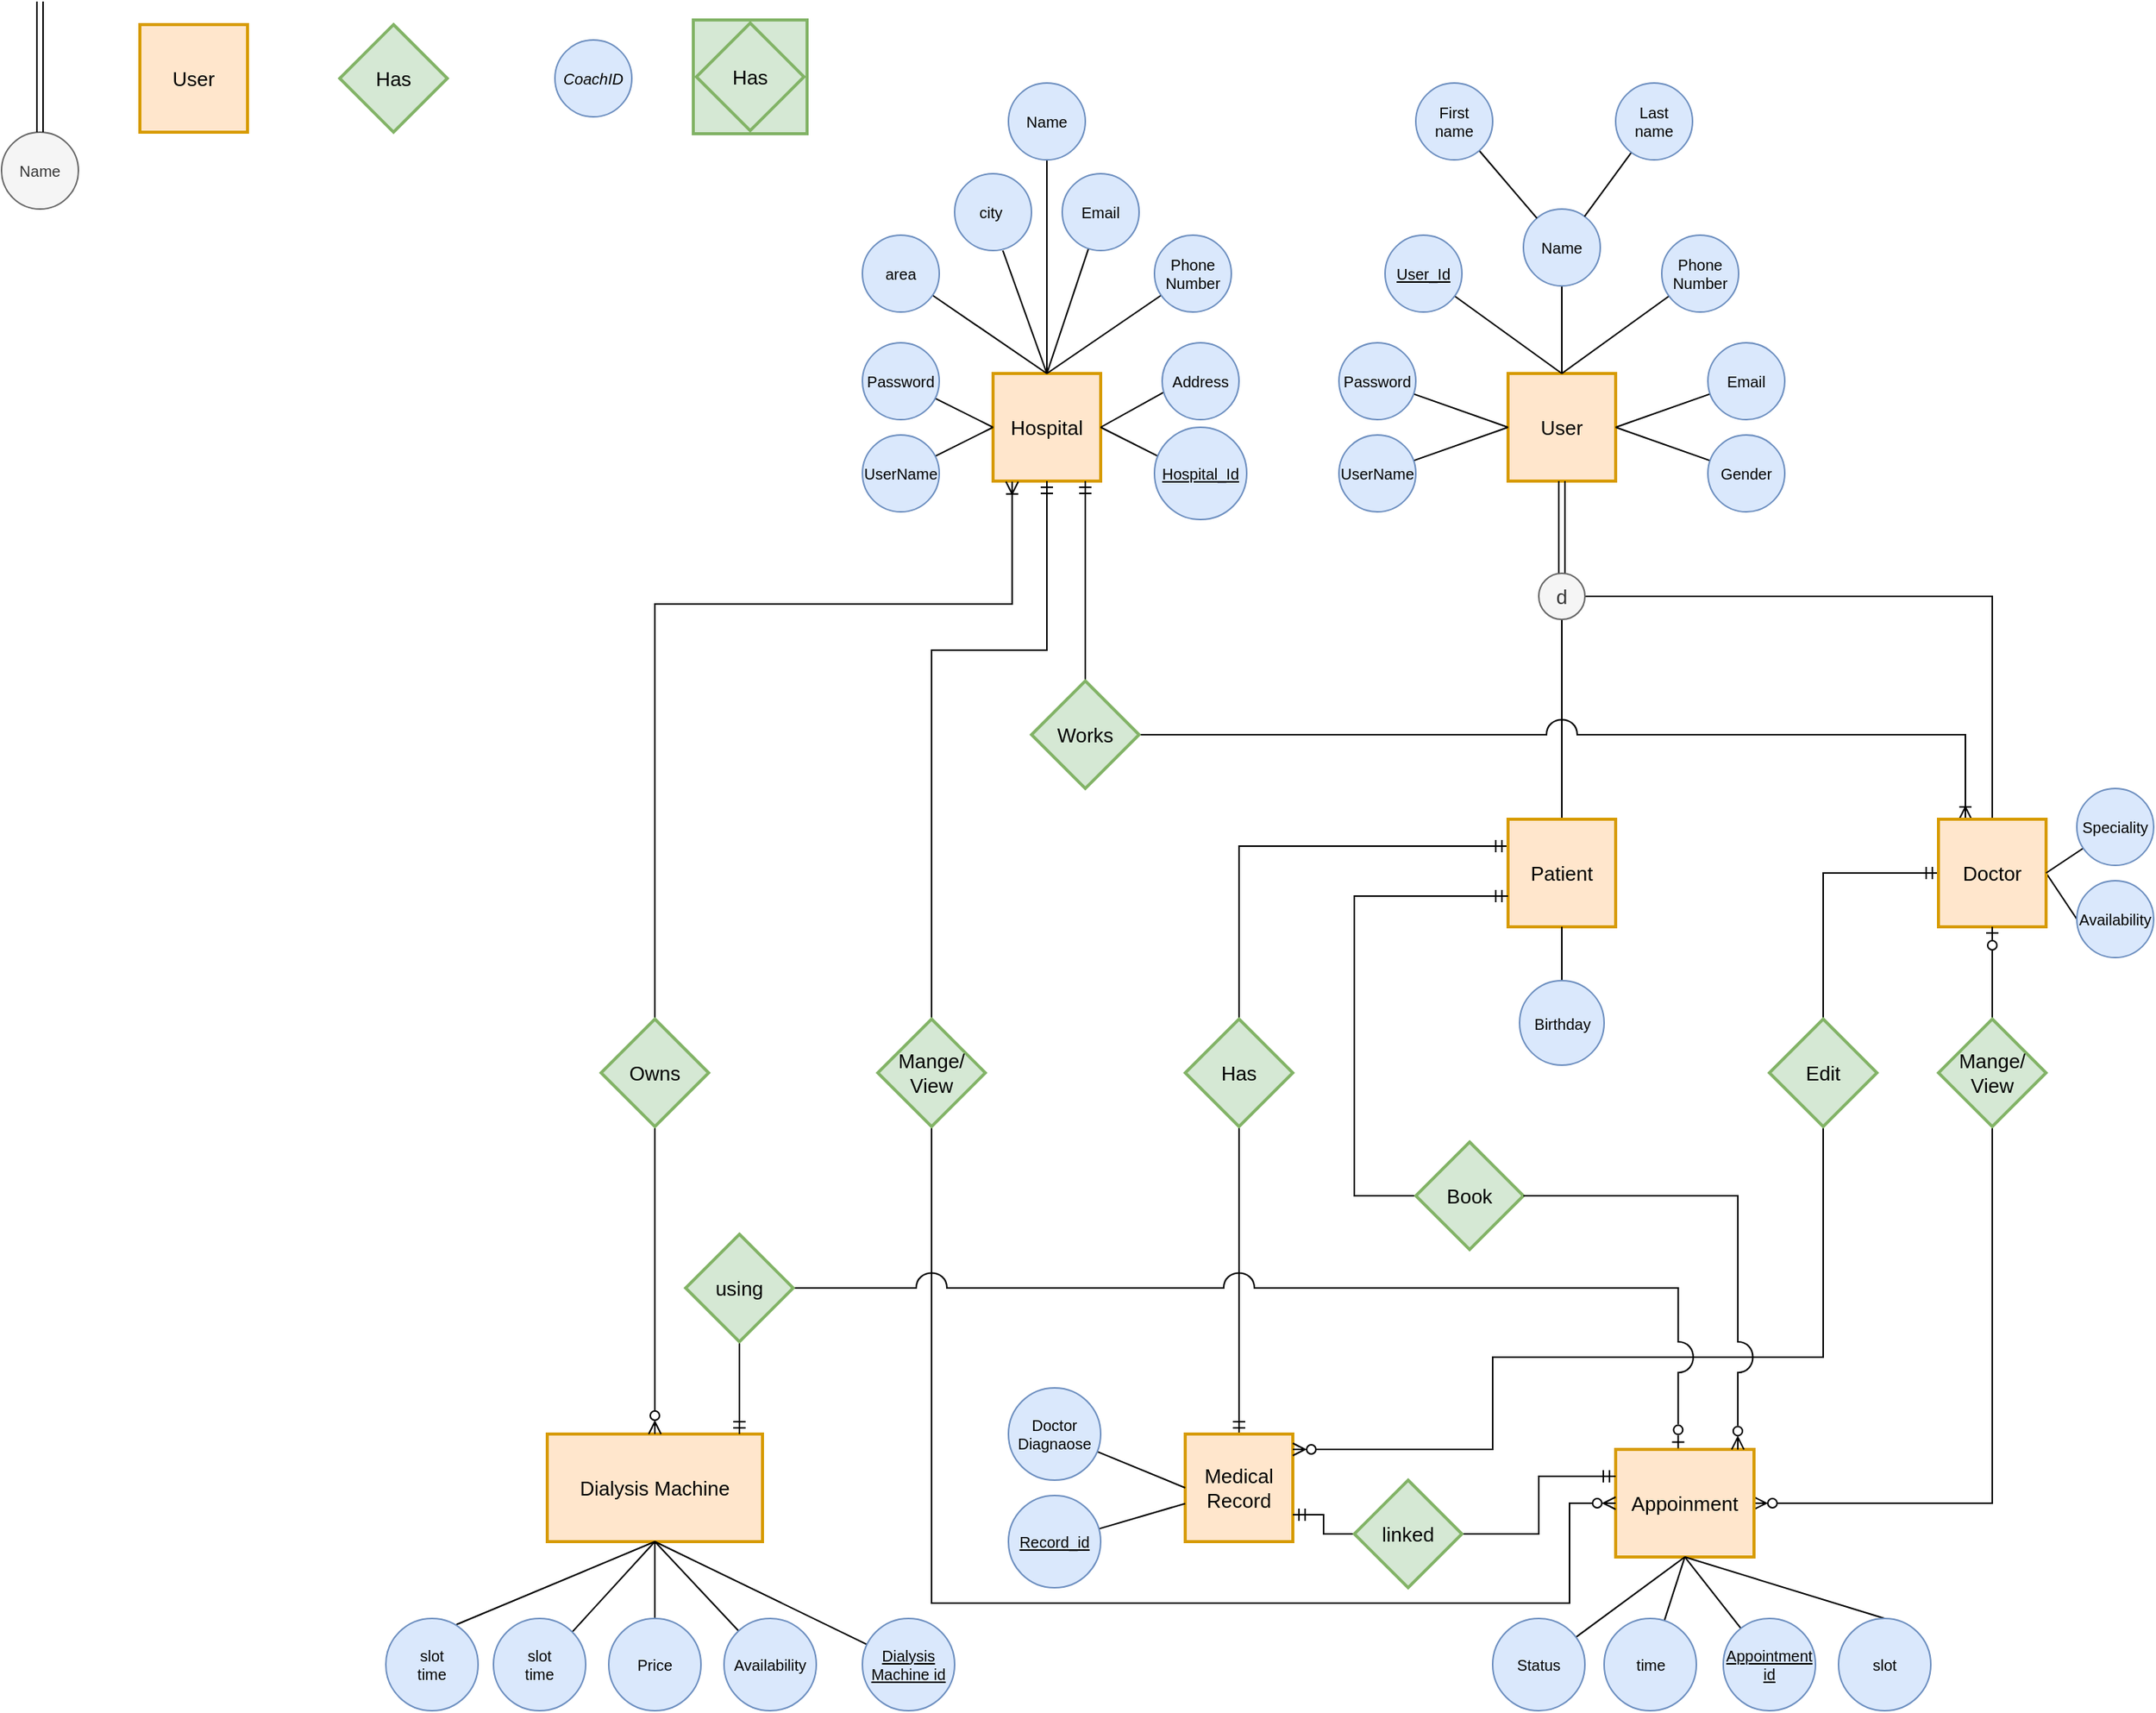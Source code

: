 <mxfile version="21.3.4" type="device">
  <diagram id="fc1f3b67-3c9b-b1b3-7705-706421d27264" name="ERD Habit Tracker app">
    <mxGraphModel dx="2428" dy="716" grid="1" gridSize="10" guides="1" tooltips="1" connect="1" arrows="1" fold="1" page="1" pageScale="1" pageWidth="850" pageHeight="1100" math="0" shadow="0">
      <root>
        <mxCell id="0" />
        <mxCell id="1" parent="0" />
        <mxCell id="j54vr8sCM3AS_-4BOwvj-5" value="Name" style="ellipse;whiteSpace=wrap;html=1;aspect=fixed;fontSize=10;fillColor=#f5f5f5;strokeColor=#666666;fontColor=#333333;" parent="1" vertex="1">
          <mxGeometry x="-830" y="103" width="50" height="50" as="geometry" />
        </mxCell>
        <mxCell id="j54vr8sCM3AS_-4BOwvj-6" value="" style="shape=link;html=1;rounded=0;exitX=0.5;exitY=1;exitDx=0;exitDy=0;" parent="1" target="j54vr8sCM3AS_-4BOwvj-5" edge="1">
          <mxGeometry relative="1" as="geometry">
            <mxPoint x="-805" y="18" as="sourcePoint" />
            <mxPoint x="-630" y="70" as="targetPoint" />
          </mxGeometry>
        </mxCell>
        <mxCell id="j54vr8sCM3AS_-4BOwvj-7" value="User" style="strokeWidth=2;whiteSpace=wrap;html=1;align=center;fontSize=13;fontFamily=Helvetica;fontColor=#000000;strokeColor=#d79b00;fillColor=#ffe6cc;" parent="1" vertex="1">
          <mxGeometry x="-740" y="33" width="70" height="70" as="geometry" />
        </mxCell>
        <mxCell id="j54vr8sCM3AS_-4BOwvj-8" value="Has" style="shape=rhombus;strokeWidth=2;fontSize=13;perimeter=rhombusPerimeter;whiteSpace=wrap;html=1;align=center;fillColor=#d5e8d4;strokeColor=#82b366;" parent="1" vertex="1">
          <mxGeometry x="-610" y="33" width="70" height="70" as="geometry" />
        </mxCell>
        <mxCell id="j54vr8sCM3AS_-4BOwvj-9" value="&lt;i&gt;CoachID&lt;/i&gt;" style="ellipse;whiteSpace=wrap;html=1;aspect=fixed;fontSize=10;fillColor=#dae8fc;strokeColor=#6c8ebf;" parent="1" vertex="1">
          <mxGeometry x="-470" y="43" width="50" height="50" as="geometry" />
        </mxCell>
        <mxCell id="j54vr8sCM3AS_-4BOwvj-12" value="" style="group" parent="1" vertex="1" connectable="0">
          <mxGeometry x="-380" y="30" width="74" height="74" as="geometry" />
        </mxCell>
        <mxCell id="j54vr8sCM3AS_-4BOwvj-13" value="Entity" style="strokeWidth=2;whiteSpace=wrap;html=1;align=center;fontSize=14;fillColor=#d5e8d4;strokeColor=#82b366;" parent="j54vr8sCM3AS_-4BOwvj-12" vertex="1">
          <mxGeometry width="74" height="74" as="geometry" />
        </mxCell>
        <mxCell id="j54vr8sCM3AS_-4BOwvj-14" value="Has" style="shape=rhombus;strokeWidth=2;fontSize=13;perimeter=rhombusPerimeter;whiteSpace=wrap;html=1;align=center;fillColor=#d5e8d4;strokeColor=#82b366;" parent="j54vr8sCM3AS_-4BOwvj-12" vertex="1">
          <mxGeometry x="2" y="2" width="70" height="70" as="geometry" />
        </mxCell>
        <mxCell id="j54vr8sCM3AS_-4BOwvj-15" value="User" style="strokeWidth=2;whiteSpace=wrap;html=1;align=center;fontSize=13;fontFamily=Helvetica;fontColor=#000000;strokeColor=#d79b00;fillColor=#ffe6cc;" parent="1" vertex="1">
          <mxGeometry x="150" y="260" width="70" height="70" as="geometry" />
        </mxCell>
        <mxCell id="j54vr8sCM3AS_-4BOwvj-18" style="rounded=0;orthogonalLoop=1;jettySize=auto;html=1;endArrow=none;endFill=0;entryX=0.5;entryY=0;entryDx=0;entryDy=0;" parent="1" source="j54vr8sCM3AS_-4BOwvj-17" target="j54vr8sCM3AS_-4BOwvj-15" edge="1">
          <mxGeometry relative="1" as="geometry" />
        </mxCell>
        <mxCell id="j54vr8sCM3AS_-4BOwvj-17" value="&lt;u&gt;User_Id&lt;/u&gt;" style="ellipse;whiteSpace=wrap;html=1;aspect=fixed;fontSize=10;fillColor=#dae8fc;strokeColor=#6c8ebf;" parent="1" vertex="1">
          <mxGeometry x="70" y="170" width="50" height="50" as="geometry" />
        </mxCell>
        <mxCell id="j54vr8sCM3AS_-4BOwvj-29" style="rounded=0;orthogonalLoop=1;jettySize=auto;html=1;endArrow=none;endFill=0;entryX=0.5;entryY=0;entryDx=0;entryDy=0;" parent="1" source="j54vr8sCM3AS_-4BOwvj-20" target="j54vr8sCM3AS_-4BOwvj-15" edge="1">
          <mxGeometry relative="1" as="geometry">
            <mxPoint x="190" y="250" as="targetPoint" />
          </mxGeometry>
        </mxCell>
        <mxCell id="j54vr8sCM3AS_-4BOwvj-20" value="Phone Number" style="ellipse;whiteSpace=wrap;html=1;aspect=fixed;fontSize=10;fillColor=#dae8fc;strokeColor=#6c8ebf;" parent="1" vertex="1">
          <mxGeometry x="250" y="170" width="50" height="50" as="geometry" />
        </mxCell>
        <mxCell id="j54vr8sCM3AS_-4BOwvj-26" style="rounded=0;orthogonalLoop=1;jettySize=auto;html=1;endArrow=none;endFill=0;" parent="1" source="j54vr8sCM3AS_-4BOwvj-22" target="j54vr8sCM3AS_-4BOwvj-15" edge="1">
          <mxGeometry relative="1" as="geometry" />
        </mxCell>
        <mxCell id="j54vr8sCM3AS_-4BOwvj-22" value="Name" style="ellipse;whiteSpace=wrap;html=1;aspect=fixed;fontSize=10;fillColor=#dae8fc;strokeColor=#6c8ebf;" parent="1" vertex="1">
          <mxGeometry x="160" y="153" width="50" height="50" as="geometry" />
        </mxCell>
        <mxCell id="j54vr8sCM3AS_-4BOwvj-27" style="rounded=0;orthogonalLoop=1;jettySize=auto;html=1;endArrow=none;endFill=0;" parent="1" source="j54vr8sCM3AS_-4BOwvj-24" target="j54vr8sCM3AS_-4BOwvj-22" edge="1">
          <mxGeometry relative="1" as="geometry" />
        </mxCell>
        <mxCell id="j54vr8sCM3AS_-4BOwvj-24" value="Last&lt;br&gt;name" style="ellipse;whiteSpace=wrap;html=1;aspect=fixed;fontSize=10;fillColor=#dae8fc;strokeColor=#6c8ebf;" parent="1" vertex="1">
          <mxGeometry x="220" y="71" width="50" height="50" as="geometry" />
        </mxCell>
        <mxCell id="j54vr8sCM3AS_-4BOwvj-28" style="rounded=0;orthogonalLoop=1;jettySize=auto;html=1;endArrow=none;endFill=0;" parent="1" source="j54vr8sCM3AS_-4BOwvj-25" target="j54vr8sCM3AS_-4BOwvj-22" edge="1">
          <mxGeometry relative="1" as="geometry" />
        </mxCell>
        <mxCell id="j54vr8sCM3AS_-4BOwvj-25" value="First &lt;br&gt;name" style="ellipse;whiteSpace=wrap;html=1;aspect=fixed;fontSize=10;fillColor=#dae8fc;strokeColor=#6c8ebf;" parent="1" vertex="1">
          <mxGeometry x="90" y="71" width="50" height="50" as="geometry" />
        </mxCell>
        <mxCell id="j54vr8sCM3AS_-4BOwvj-30" style="rounded=0;orthogonalLoop=1;jettySize=auto;html=1;endArrow=none;endFill=0;entryX=1;entryY=0.5;entryDx=0;entryDy=0;" parent="1" source="j54vr8sCM3AS_-4BOwvj-31" target="j54vr8sCM3AS_-4BOwvj-15" edge="1">
          <mxGeometry relative="1" as="geometry">
            <mxPoint x="227" y="270" as="targetPoint" />
          </mxGeometry>
        </mxCell>
        <mxCell id="j54vr8sCM3AS_-4BOwvj-31" value="Email" style="ellipse;whiteSpace=wrap;html=1;aspect=fixed;fontSize=10;fillColor=#dae8fc;strokeColor=#6c8ebf;" parent="1" vertex="1">
          <mxGeometry x="280" y="240" width="50" height="50" as="geometry" />
        </mxCell>
        <mxCell id="j54vr8sCM3AS_-4BOwvj-33" style="edgeStyle=orthogonalEdgeStyle;rounded=0;orthogonalLoop=1;jettySize=auto;html=1;endArrow=none;endFill=0;shape=link;" parent="1" source="j54vr8sCM3AS_-4BOwvj-32" target="j54vr8sCM3AS_-4BOwvj-15" edge="1">
          <mxGeometry relative="1" as="geometry" />
        </mxCell>
        <mxCell id="j54vr8sCM3AS_-4BOwvj-41" style="edgeStyle=orthogonalEdgeStyle;rounded=0;orthogonalLoop=1;jettySize=auto;html=1;entryX=0.5;entryY=0;entryDx=0;entryDy=0;endArrow=none;endFill=0;" parent="1" source="j54vr8sCM3AS_-4BOwvj-32" target="j54vr8sCM3AS_-4BOwvj-36" edge="1">
          <mxGeometry relative="1" as="geometry" />
        </mxCell>
        <mxCell id="j54vr8sCM3AS_-4BOwvj-42" style="edgeStyle=orthogonalEdgeStyle;rounded=0;orthogonalLoop=1;jettySize=auto;html=1;entryX=0.5;entryY=0;entryDx=0;entryDy=0;endArrow=none;endFill=0;" parent="1" source="j54vr8sCM3AS_-4BOwvj-32" target="j54vr8sCM3AS_-4BOwvj-35" edge="1">
          <mxGeometry relative="1" as="geometry" />
        </mxCell>
        <mxCell id="j54vr8sCM3AS_-4BOwvj-32" value="&lt;font style=&quot;font-size: 13px;&quot;&gt;d&lt;/font&gt;" style="ellipse;whiteSpace=wrap;html=1;aspect=fixed;fontSize=10;fillColor=#f5f5f5;strokeColor=#666666;fontColor=#333333;" parent="1" vertex="1">
          <mxGeometry x="170" y="390" width="30" height="30" as="geometry" />
        </mxCell>
        <mxCell id="-wELDlrGeIdnjE-AUqKl-13" style="edgeStyle=orthogonalEdgeStyle;rounded=0;orthogonalLoop=1;jettySize=auto;html=1;entryX=0.5;entryY=1;entryDx=0;entryDy=0;endArrow=none;endFill=0;" edge="1" parent="1" source="j54vr8sCM3AS_-4BOwvj-34" target="-wELDlrGeIdnjE-AUqKl-12">
          <mxGeometry relative="1" as="geometry" />
        </mxCell>
        <mxCell id="j54vr8sCM3AS_-4BOwvj-34" value="Hospital" style="strokeWidth=2;whiteSpace=wrap;html=1;align=center;fontSize=13;fontFamily=Helvetica;fontColor=#000000;strokeColor=#d79b00;fillColor=#ffe6cc;" parent="1" vertex="1">
          <mxGeometry x="-185" y="260" width="70" height="70" as="geometry" />
        </mxCell>
        <mxCell id="j54vr8sCM3AS_-4BOwvj-123" style="edgeStyle=orthogonalEdgeStyle;rounded=0;orthogonalLoop=1;jettySize=auto;html=1;entryX=0.5;entryY=0;entryDx=0;entryDy=0;endArrow=none;endFill=0;startArrow=ERmandOne;startFill=0;" parent="1" source="j54vr8sCM3AS_-4BOwvj-35" target="j54vr8sCM3AS_-4BOwvj-119" edge="1">
          <mxGeometry relative="1" as="geometry" />
        </mxCell>
        <mxCell id="j54vr8sCM3AS_-4BOwvj-141" style="edgeStyle=orthogonalEdgeStyle;rounded=0;orthogonalLoop=1;jettySize=auto;html=1;exitX=0.25;exitY=0;exitDx=0;exitDy=0;entryX=1;entryY=0.5;entryDx=0;entryDy=0;endArrow=none;endFill=0;startArrow=ERoneToMany;startFill=0;jumpSize=20;jumpStyle=arc;" parent="1" source="j54vr8sCM3AS_-4BOwvj-35" target="j54vr8sCM3AS_-4BOwvj-129" edge="1">
          <mxGeometry relative="1" as="geometry">
            <mxPoint x="-240" y="505" as="targetPoint" />
            <Array as="points">
              <mxPoint x="448" y="495" />
            </Array>
          </mxGeometry>
        </mxCell>
        <mxCell id="EyjTof-p0_s5qoq8Op2--2" style="rounded=0;orthogonalLoop=1;jettySize=auto;html=1;exitX=1;exitY=0.5;exitDx=0;exitDy=0;entryX=0;entryY=0.5;entryDx=0;entryDy=0;endArrow=none;endFill=0;" parent="1" source="j54vr8sCM3AS_-4BOwvj-35" target="EyjTof-p0_s5qoq8Op2--1" edge="1">
          <mxGeometry relative="1" as="geometry" />
        </mxCell>
        <mxCell id="j54vr8sCM3AS_-4BOwvj-35" value="Doctor" style="strokeWidth=2;whiteSpace=wrap;html=1;align=center;fontSize=13;fontFamily=Helvetica;fontColor=#000000;strokeColor=#d79b00;fillColor=#ffe6cc;" parent="1" vertex="1">
          <mxGeometry x="430" y="550" width="70" height="70" as="geometry" />
        </mxCell>
        <mxCell id="j54vr8sCM3AS_-4BOwvj-76" style="edgeStyle=orthogonalEdgeStyle;rounded=0;orthogonalLoop=1;jettySize=auto;html=1;entryX=0.5;entryY=0;entryDx=0;entryDy=0;startArrow=ERmandOne;startFill=0;endArrow=none;endFill=0;jumpSize=9;exitX=0;exitY=0.25;exitDx=0;exitDy=0;" parent="1" source="j54vr8sCM3AS_-4BOwvj-36" target="j54vr8sCM3AS_-4BOwvj-62" edge="1">
          <mxGeometry relative="1" as="geometry" />
        </mxCell>
        <mxCell id="j54vr8sCM3AS_-4BOwvj-36" value="Patient" style="strokeWidth=2;whiteSpace=wrap;html=1;align=center;fontSize=13;fontFamily=Helvetica;fontColor=#000000;strokeColor=#d79b00;fillColor=#ffe6cc;" parent="1" vertex="1">
          <mxGeometry x="150" y="550" width="70" height="70" as="geometry" />
        </mxCell>
        <mxCell id="GgUCLowPB-rWNKc8fll5-7" style="rounded=0;orthogonalLoop=1;jettySize=auto;html=1;entryX=1;entryY=0.5;entryDx=0;entryDy=0;endArrow=none;endFill=0;" parent="1" target="j54vr8sCM3AS_-4BOwvj-34" edge="1">
          <mxGeometry relative="1" as="geometry">
            <mxPoint x="-77.431" y="313.962" as="sourcePoint" />
          </mxGeometry>
        </mxCell>
        <mxCell id="GgUCLowPB-rWNKc8fll5-8" style="rounded=0;orthogonalLoop=1;jettySize=auto;html=1;entryX=1;entryY=0.5;entryDx=0;entryDy=0;endArrow=none;endFill=0;exitX=0.1;exitY=0.6;exitDx=0;exitDy=0;exitPerimeter=0;" parent="1" source="kqjBh0B1r9YaiWJz7lT--20" target="j54vr8sCM3AS_-4BOwvj-34" edge="1">
          <mxGeometry relative="1" as="geometry">
            <mxPoint x="-81.047" y="274.884" as="sourcePoint" />
          </mxGeometry>
        </mxCell>
        <mxCell id="j54vr8sCM3AS_-4BOwvj-53" style="rounded=0;orthogonalLoop=1;jettySize=auto;html=1;entryX=0.5;entryY=1;entryDx=0;entryDy=0;endArrow=none;endFill=0;" parent="1" source="j54vr8sCM3AS_-4BOwvj-49" target="j54vr8sCM3AS_-4BOwvj-36" edge="1">
          <mxGeometry relative="1" as="geometry" />
        </mxCell>
        <mxCell id="j54vr8sCM3AS_-4BOwvj-49" value="Birthday" style="ellipse;whiteSpace=wrap;html=1;aspect=fixed;fontSize=10;fillColor=#dae8fc;strokeColor=#6c8ebf;" parent="1" vertex="1">
          <mxGeometry x="157.5" y="655" width="55" height="55" as="geometry" />
        </mxCell>
        <mxCell id="j54vr8sCM3AS_-4BOwvj-58" style="rounded=0;orthogonalLoop=1;jettySize=auto;html=1;entryX=1;entryY=0.5;entryDx=0;entryDy=0;endArrow=none;endFill=0;" parent="1" source="j54vr8sCM3AS_-4BOwvj-57" target="j54vr8sCM3AS_-4BOwvj-35" edge="1">
          <mxGeometry relative="1" as="geometry" />
        </mxCell>
        <mxCell id="j54vr8sCM3AS_-4BOwvj-57" value="Speciality" style="ellipse;whiteSpace=wrap;html=1;aspect=fixed;fontSize=10;fillColor=#dae8fc;strokeColor=#6c8ebf;" parent="1" vertex="1">
          <mxGeometry x="520" y="530" width="50" height="50" as="geometry" />
        </mxCell>
        <mxCell id="j54vr8sCM3AS_-4BOwvj-68" style="edgeStyle=orthogonalEdgeStyle;rounded=0;orthogonalLoop=1;jettySize=auto;html=1;entryX=0.5;entryY=0;entryDx=0;entryDy=0;startArrow=none;startFill=0;endArrow=ERmandOne;endFill=0;" parent="1" source="j54vr8sCM3AS_-4BOwvj-62" target="j54vr8sCM3AS_-4BOwvj-63" edge="1">
          <mxGeometry relative="1" as="geometry" />
        </mxCell>
        <mxCell id="j54vr8sCM3AS_-4BOwvj-62" value="Has" style="shape=rhombus;strokeWidth=2;fontSize=13;perimeter=rhombusPerimeter;whiteSpace=wrap;html=1;align=center;fillColor=#d5e8d4;strokeColor=#82b366;" parent="1" vertex="1">
          <mxGeometry x="-60" y="680" width="70" height="70" as="geometry" />
        </mxCell>
        <mxCell id="j54vr8sCM3AS_-4BOwvj-63" value="Medical Record" style="strokeWidth=2;whiteSpace=wrap;html=1;align=center;fontSize=13;fontFamily=Helvetica;fontColor=#000000;strokeColor=#d79b00;fillColor=#ffe6cc;" parent="1" vertex="1">
          <mxGeometry x="-60" y="950" width="70" height="70" as="geometry" />
        </mxCell>
        <mxCell id="j54vr8sCM3AS_-4BOwvj-81" style="rounded=0;orthogonalLoop=1;jettySize=auto;html=1;endArrow=none;endFill=0;" parent="1" source="j54vr8sCM3AS_-4BOwvj-78" target="j54vr8sCM3AS_-4BOwvj-63" edge="1">
          <mxGeometry relative="1" as="geometry" />
        </mxCell>
        <mxCell id="j54vr8sCM3AS_-4BOwvj-78" value="&lt;u&gt;Record_id&lt;/u&gt;" style="ellipse;whiteSpace=wrap;html=1;aspect=fixed;fontSize=10;fillColor=#dae8fc;strokeColor=#6c8ebf;" parent="1" vertex="1">
          <mxGeometry x="-175" y="990" width="60" height="60" as="geometry" />
        </mxCell>
        <mxCell id="j54vr8sCM3AS_-4BOwvj-86" style="edgeStyle=orthogonalEdgeStyle;rounded=0;orthogonalLoop=1;jettySize=auto;html=1;entryX=0.5;entryY=1;entryDx=0;entryDy=0;endArrow=ERzeroToOne;endFill=0;" parent="1" source="j54vr8sCM3AS_-4BOwvj-84" target="j54vr8sCM3AS_-4BOwvj-35" edge="1">
          <mxGeometry relative="1" as="geometry" />
        </mxCell>
        <mxCell id="j54vr8sCM3AS_-4BOwvj-127" style="edgeStyle=orthogonalEdgeStyle;rounded=0;orthogonalLoop=1;jettySize=auto;html=1;entryX=1;entryY=0.5;entryDx=0;entryDy=0;endArrow=ERzeroToMany;endFill=0;" parent="1" source="j54vr8sCM3AS_-4BOwvj-84" target="j54vr8sCM3AS_-4BOwvj-94" edge="1">
          <mxGeometry relative="1" as="geometry">
            <mxPoint x="465" y="1020" as="targetPoint" />
            <Array as="points">
              <mxPoint x="465" y="995" />
            </Array>
          </mxGeometry>
        </mxCell>
        <mxCell id="j54vr8sCM3AS_-4BOwvj-84" value="Mange/&lt;br&gt;View" style="shape=rhombus;strokeWidth=2;fontSize=13;perimeter=rhombusPerimeter;whiteSpace=wrap;html=1;align=center;fillColor=#d5e8d4;strokeColor=#82b366;" parent="1" vertex="1">
          <mxGeometry x="430" y="680" width="70" height="70" as="geometry" />
        </mxCell>
        <mxCell id="j54vr8sCM3AS_-4BOwvj-90" style="edgeStyle=orthogonalEdgeStyle;rounded=0;orthogonalLoop=1;jettySize=auto;html=1;entryX=0;entryY=0.714;entryDx=0;entryDy=0;entryPerimeter=0;endArrow=ERmandOne;endFill=0;exitX=0;exitY=0.5;exitDx=0;exitDy=0;" parent="1" source="j54vr8sCM3AS_-4BOwvj-88" target="j54vr8sCM3AS_-4BOwvj-36" edge="1">
          <mxGeometry relative="1" as="geometry">
            <mxPoint x="40" y="600" as="targetPoint" />
            <Array as="points">
              <mxPoint x="50" y="795" />
              <mxPoint x="50" y="600" />
            </Array>
          </mxGeometry>
        </mxCell>
        <mxCell id="j54vr8sCM3AS_-4BOwvj-88" value="Book" style="shape=rhombus;strokeWidth=2;fontSize=13;perimeter=rhombusPerimeter;whiteSpace=wrap;html=1;align=center;fillColor=#d5e8d4;strokeColor=#82b366;" parent="1" vertex="1">
          <mxGeometry x="90" y="760" width="70" height="70" as="geometry" />
        </mxCell>
        <mxCell id="j54vr8sCM3AS_-4BOwvj-94" value="Appoinment" style="strokeWidth=2;whiteSpace=wrap;html=1;align=center;fontSize=13;fontFamily=Helvetica;fontColor=#000000;strokeColor=#d79b00;fillColor=#ffe6cc;" parent="1" vertex="1">
          <mxGeometry x="220" y="960" width="90" height="70" as="geometry" />
        </mxCell>
        <mxCell id="j54vr8sCM3AS_-4BOwvj-105" style="rounded=0;orthogonalLoop=1;jettySize=auto;html=1;entryX=0.5;entryY=1;entryDx=0;entryDy=0;endArrow=none;endFill=0;" parent="1" source="j54vr8sCM3AS_-4BOwvj-95" target="j54vr8sCM3AS_-4BOwvj-94" edge="1">
          <mxGeometry relative="1" as="geometry" />
        </mxCell>
        <mxCell id="j54vr8sCM3AS_-4BOwvj-95" value="Status" style="ellipse;whiteSpace=wrap;html=1;aspect=fixed;fontSize=10;fillColor=#dae8fc;strokeColor=#6c8ebf;" parent="1" vertex="1">
          <mxGeometry x="140" y="1070" width="60" height="60" as="geometry" />
        </mxCell>
        <mxCell id="j54vr8sCM3AS_-4BOwvj-104" style="rounded=0;orthogonalLoop=1;jettySize=auto;html=1;endArrow=none;endFill=0;entryX=0.5;entryY=1;entryDx=0;entryDy=0;" parent="1" source="j54vr8sCM3AS_-4BOwvj-99" target="j54vr8sCM3AS_-4BOwvj-94" edge="1">
          <mxGeometry relative="1" as="geometry" />
        </mxCell>
        <mxCell id="j54vr8sCM3AS_-4BOwvj-99" value="time" style="ellipse;whiteSpace=wrap;html=1;aspect=fixed;fontSize=10;fillColor=#dae8fc;strokeColor=#6c8ebf;" parent="1" vertex="1">
          <mxGeometry x="212.5" y="1070" width="60" height="60" as="geometry" />
        </mxCell>
        <mxCell id="j54vr8sCM3AS_-4BOwvj-103" style="rounded=0;orthogonalLoop=1;jettySize=auto;html=1;entryX=0.5;entryY=1;entryDx=0;entryDy=0;endArrow=none;endFill=0;" parent="1" source="j54vr8sCM3AS_-4BOwvj-100" target="j54vr8sCM3AS_-4BOwvj-94" edge="1">
          <mxGeometry relative="1" as="geometry" />
        </mxCell>
        <mxCell id="j54vr8sCM3AS_-4BOwvj-100" value="&lt;u&gt;Appointment&lt;br&gt;id&lt;/u&gt;" style="ellipse;whiteSpace=wrap;html=1;aspect=fixed;fontSize=10;fillColor=#dae8fc;strokeColor=#6c8ebf;" parent="1" vertex="1">
          <mxGeometry x="290" y="1070" width="60" height="60" as="geometry" />
        </mxCell>
        <mxCell id="j54vr8sCM3AS_-4BOwvj-106" value="Dialysis Machine" style="strokeWidth=2;whiteSpace=wrap;html=1;align=center;fontSize=13;fontFamily=Helvetica;fontColor=#000000;strokeColor=#d79b00;fillColor=#ffe6cc;" parent="1" vertex="1">
          <mxGeometry x="-475" y="950" width="140" height="70" as="geometry" />
        </mxCell>
        <mxCell id="j54vr8sCM3AS_-4BOwvj-108" style="edgeStyle=orthogonalEdgeStyle;rounded=0;orthogonalLoop=1;jettySize=auto;html=1;endArrow=ERoneToMany;endFill=0;elbow=vertical;entryX=0.177;entryY=1.005;entryDx=0;entryDy=0;exitX=0.5;exitY=0;exitDx=0;exitDy=0;entryPerimeter=0;" parent="1" source="j54vr8sCM3AS_-4BOwvj-107" target="j54vr8sCM3AS_-4BOwvj-34" edge="1">
          <mxGeometry relative="1" as="geometry">
            <Array as="points">
              <mxPoint x="-405" y="410" />
              <mxPoint x="-173" y="410" />
            </Array>
            <mxPoint x="-220" y="295" as="targetPoint" />
            <mxPoint x="-410" y="570" as="sourcePoint" />
          </mxGeometry>
        </mxCell>
        <mxCell id="j54vr8sCM3AS_-4BOwvj-109" style="edgeStyle=orthogonalEdgeStyle;rounded=0;orthogonalLoop=1;jettySize=auto;html=1;endArrow=ERzeroToMany;endFill=0;" parent="1" source="j54vr8sCM3AS_-4BOwvj-107" target="j54vr8sCM3AS_-4BOwvj-106" edge="1">
          <mxGeometry relative="1" as="geometry" />
        </mxCell>
        <mxCell id="j54vr8sCM3AS_-4BOwvj-107" value="Owns" style="shape=rhombus;strokeWidth=2;fontSize=13;perimeter=rhombusPerimeter;whiteSpace=wrap;html=1;align=center;fillColor=#d5e8d4;strokeColor=#82b366;" parent="1" vertex="1">
          <mxGeometry x="-440" y="680" width="70" height="70" as="geometry" />
        </mxCell>
        <mxCell id="j54vr8sCM3AS_-4BOwvj-115" style="rounded=0;orthogonalLoop=1;jettySize=auto;html=1;entryX=0.5;entryY=1;entryDx=0;entryDy=0;endArrow=none;endFill=0;" parent="1" source="j54vr8sCM3AS_-4BOwvj-110" target="j54vr8sCM3AS_-4BOwvj-106" edge="1">
          <mxGeometry relative="1" as="geometry" />
        </mxCell>
        <mxCell id="j54vr8sCM3AS_-4BOwvj-110" value="Price" style="ellipse;whiteSpace=wrap;html=1;aspect=fixed;fontSize=10;fillColor=#dae8fc;strokeColor=#6c8ebf;" parent="1" vertex="1">
          <mxGeometry x="-435" y="1070" width="60" height="60" as="geometry" />
        </mxCell>
        <mxCell id="j54vr8sCM3AS_-4BOwvj-116" style="rounded=0;orthogonalLoop=1;jettySize=auto;html=1;entryX=0.5;entryY=1;entryDx=0;entryDy=0;endArrow=none;endFill=0;" parent="1" source="j54vr8sCM3AS_-4BOwvj-111" target="j54vr8sCM3AS_-4BOwvj-106" edge="1">
          <mxGeometry relative="1" as="geometry" />
        </mxCell>
        <mxCell id="j54vr8sCM3AS_-4BOwvj-111" value="Availability" style="ellipse;whiteSpace=wrap;html=1;aspect=fixed;fontSize=10;fillColor=#dae8fc;strokeColor=#6c8ebf;" parent="1" vertex="1">
          <mxGeometry x="-360" y="1070" width="60" height="60" as="geometry" />
        </mxCell>
        <mxCell id="j54vr8sCM3AS_-4BOwvj-117" style="rounded=0;orthogonalLoop=1;jettySize=auto;html=1;entryX=0.5;entryY=1;entryDx=0;entryDy=0;endArrow=none;endFill=0;" parent="1" source="j54vr8sCM3AS_-4BOwvj-113" target="j54vr8sCM3AS_-4BOwvj-106" edge="1">
          <mxGeometry relative="1" as="geometry" />
        </mxCell>
        <mxCell id="j54vr8sCM3AS_-4BOwvj-113" value="&lt;u&gt;Dialysis&lt;br&gt;Machine id&lt;/u&gt;" style="ellipse;whiteSpace=wrap;html=1;aspect=fixed;fontSize=10;fillColor=#dae8fc;strokeColor=#6c8ebf;" parent="1" vertex="1">
          <mxGeometry x="-270" y="1070" width="60" height="60" as="geometry" />
        </mxCell>
        <mxCell id="j54vr8sCM3AS_-4BOwvj-125" style="edgeStyle=orthogonalEdgeStyle;rounded=0;orthogonalLoop=1;jettySize=auto;html=1;jumpStyle=arc;jumpSize=20;endArrow=ERzeroToMany;endFill=0;" parent="1" source="j54vr8sCM3AS_-4BOwvj-119" target="j54vr8sCM3AS_-4BOwvj-63" edge="1">
          <mxGeometry relative="1" as="geometry">
            <Array as="points">
              <mxPoint x="355" y="900" />
              <mxPoint x="140" y="900" />
              <mxPoint x="140" y="960" />
            </Array>
          </mxGeometry>
        </mxCell>
        <mxCell id="j54vr8sCM3AS_-4BOwvj-119" value="Edit" style="shape=rhombus;strokeWidth=2;fontSize=13;perimeter=rhombusPerimeter;whiteSpace=wrap;html=1;align=center;fillColor=#d5e8d4;strokeColor=#82b366;" parent="1" vertex="1">
          <mxGeometry x="320" y="680" width="70" height="70" as="geometry" />
        </mxCell>
        <mxCell id="GgUCLowPB-rWNKc8fll5-6" style="edgeStyle=orthogonalEdgeStyle;rounded=0;orthogonalLoop=1;jettySize=auto;html=1;endArrow=ERmandOne;endFill=0;" parent="1" source="j54vr8sCM3AS_-4BOwvj-129" edge="1">
          <mxGeometry relative="1" as="geometry">
            <mxPoint x="-125" y="330" as="targetPoint" />
          </mxGeometry>
        </mxCell>
        <mxCell id="j54vr8sCM3AS_-4BOwvj-129" value="Works" style="shape=rhombus;strokeWidth=2;fontSize=13;perimeter=rhombusPerimeter;whiteSpace=wrap;html=1;align=center;fillColor=#d5e8d4;strokeColor=#82b366;" parent="1" vertex="1">
          <mxGeometry x="-160" y="460" width="70" height="70" as="geometry" />
        </mxCell>
        <mxCell id="GgUCLowPB-rWNKc8fll5-11" style="rounded=0;orthogonalLoop=1;jettySize=auto;html=1;entryX=0.5;entryY=0;entryDx=0;entryDy=0;endArrow=none;endFill=0;" parent="1" source="GgUCLowPB-rWNKc8fll5-9" target="j54vr8sCM3AS_-4BOwvj-34" edge="1">
          <mxGeometry relative="1" as="geometry" />
        </mxCell>
        <mxCell id="GgUCLowPB-rWNKc8fll5-9" value="Phone Number" style="ellipse;whiteSpace=wrap;html=1;aspect=fixed;fontSize=10;fillColor=#dae8fc;strokeColor=#6c8ebf;" parent="1" vertex="1">
          <mxGeometry x="-80" y="170" width="50" height="50" as="geometry" />
        </mxCell>
        <mxCell id="GgUCLowPB-rWNKc8fll5-12" style="rounded=0;orthogonalLoop=1;jettySize=auto;html=1;entryX=0.5;entryY=0;entryDx=0;entryDy=0;endArrow=none;endFill=0;" parent="1" source="GgUCLowPB-rWNKc8fll5-10" target="j54vr8sCM3AS_-4BOwvj-34" edge="1">
          <mxGeometry relative="1" as="geometry" />
        </mxCell>
        <mxCell id="GgUCLowPB-rWNKc8fll5-10" value="Email" style="ellipse;whiteSpace=wrap;html=1;aspect=fixed;fontSize=10;fillColor=#dae8fc;strokeColor=#6c8ebf;" parent="1" vertex="1">
          <mxGeometry x="-140" y="130" width="50" height="50" as="geometry" />
        </mxCell>
        <mxCell id="oXZRPyXRySQb0t9vhp2k-3" style="edgeStyle=orthogonalEdgeStyle;rounded=0;orthogonalLoop=1;jettySize=auto;html=1;exitX=0.5;exitY=1;exitDx=0;exitDy=0;entryX=0;entryY=0.5;entryDx=0;entryDy=0;endArrow=ERzeroToMany;endFill=0;" parent="1" source="oXZRPyXRySQb0t9vhp2k-1" target="j54vr8sCM3AS_-4BOwvj-94" edge="1">
          <mxGeometry relative="1" as="geometry">
            <Array as="points">
              <mxPoint x="-225" y="1060" />
              <mxPoint x="190" y="1060" />
              <mxPoint x="190" y="995" />
            </Array>
          </mxGeometry>
        </mxCell>
        <mxCell id="kqjBh0B1r9YaiWJz7lT--18" style="edgeStyle=orthogonalEdgeStyle;rounded=0;orthogonalLoop=1;jettySize=auto;html=1;exitX=0.5;exitY=0;exitDx=0;exitDy=0;entryX=0.5;entryY=1;entryDx=0;entryDy=0;endArrow=ERmandOne;endFill=0;" parent="1" source="oXZRPyXRySQb0t9vhp2k-1" target="j54vr8sCM3AS_-4BOwvj-34" edge="1">
          <mxGeometry relative="1" as="geometry">
            <Array as="points">
              <mxPoint x="-225" y="440" />
              <mxPoint x="-150" y="440" />
            </Array>
          </mxGeometry>
        </mxCell>
        <mxCell id="oXZRPyXRySQb0t9vhp2k-1" value="Mange/&lt;br style=&quot;border-color: var(--border-color);&quot;&gt;View" style="shape=rhombus;strokeWidth=2;fontSize=13;perimeter=rhombusPerimeter;whiteSpace=wrap;html=1;align=center;fillColor=#d5e8d4;strokeColor=#82b366;" parent="1" vertex="1">
          <mxGeometry x="-260" y="680" width="70" height="70" as="geometry" />
        </mxCell>
        <mxCell id="oXZRPyXRySQb0t9vhp2k-5" style="edgeStyle=orthogonalEdgeStyle;rounded=0;orthogonalLoop=1;jettySize=auto;html=1;entryX=1;entryY=0.75;entryDx=0;entryDy=0;endArrow=ERmandOne;endFill=0;" parent="1" source="oXZRPyXRySQb0t9vhp2k-4" target="j54vr8sCM3AS_-4BOwvj-63" edge="1">
          <mxGeometry relative="1" as="geometry" />
        </mxCell>
        <mxCell id="oXZRPyXRySQb0t9vhp2k-6" style="edgeStyle=orthogonalEdgeStyle;rounded=0;orthogonalLoop=1;jettySize=auto;html=1;entryX=0;entryY=0.25;entryDx=0;entryDy=0;jumpStyle=none;jumpSize=17;endArrow=ERmandOne;endFill=0;" parent="1" source="oXZRPyXRySQb0t9vhp2k-4" target="j54vr8sCM3AS_-4BOwvj-94" edge="1">
          <mxGeometry relative="1" as="geometry" />
        </mxCell>
        <mxCell id="oXZRPyXRySQb0t9vhp2k-4" value="linked" style="shape=rhombus;strokeWidth=2;fontSize=13;perimeter=rhombusPerimeter;whiteSpace=wrap;html=1;align=center;fillColor=#d5e8d4;strokeColor=#82b366;" parent="1" vertex="1">
          <mxGeometry x="50" y="980" width="70" height="70" as="geometry" />
        </mxCell>
        <mxCell id="kqjBh0B1r9YaiWJz7lT--10" style="edgeStyle=orthogonalEdgeStyle;rounded=0;orthogonalLoop=1;jettySize=auto;html=1;entryX=0.893;entryY=0;entryDx=0;entryDy=0;entryPerimeter=0;endArrow=ERmandOne;endFill=0;" parent="1" source="M6CIClV-1CO_GCqlJLZ7-1" target="j54vr8sCM3AS_-4BOwvj-106" edge="1">
          <mxGeometry relative="1" as="geometry" />
        </mxCell>
        <mxCell id="kqjBh0B1r9YaiWJz7lT--11" style="edgeStyle=orthogonalEdgeStyle;rounded=0;orthogonalLoop=1;jettySize=auto;html=1;entryX=0.452;entryY=-0.01;entryDx=0;entryDy=0;entryPerimeter=0;endArrow=ERzeroToOne;endFill=0;jumpStyle=arc;jumpSize=20;" parent="1" source="M6CIClV-1CO_GCqlJLZ7-1" target="j54vr8sCM3AS_-4BOwvj-94" edge="1">
          <mxGeometry relative="1" as="geometry" />
        </mxCell>
        <mxCell id="M6CIClV-1CO_GCqlJLZ7-1" value="using" style="shape=rhombus;strokeWidth=2;fontSize=13;perimeter=rhombusPerimeter;whiteSpace=wrap;html=1;align=center;fillColor=#d5e8d4;strokeColor=#82b366;" parent="1" vertex="1">
          <mxGeometry x="-385" y="820" width="70" height="70" as="geometry" />
        </mxCell>
        <mxCell id="NIKDauTSCPBSn45b-ndQ-4" style="rounded=0;orthogonalLoop=1;jettySize=auto;html=1;endArrow=none;endFill=0;entryX=1;entryY=0.5;entryDx=0;entryDy=0;" parent="1" source="NIKDauTSCPBSn45b-ndQ-3" target="j54vr8sCM3AS_-4BOwvj-15" edge="1">
          <mxGeometry relative="1" as="geometry" />
        </mxCell>
        <mxCell id="NIKDauTSCPBSn45b-ndQ-3" value="Gender" style="ellipse;whiteSpace=wrap;html=1;aspect=fixed;fontSize=10;fillColor=#dae8fc;strokeColor=#6c8ebf;" parent="1" vertex="1">
          <mxGeometry x="280" y="300" width="50" height="50" as="geometry" />
        </mxCell>
        <mxCell id="NIKDauTSCPBSn45b-ndQ-6" style="rounded=0;orthogonalLoop=1;jettySize=auto;html=1;endArrow=none;endFill=0;entryX=0;entryY=0.5;entryDx=0;entryDy=0;" parent="1" source="NIKDauTSCPBSn45b-ndQ-5" target="j54vr8sCM3AS_-4BOwvj-15" edge="1">
          <mxGeometry relative="1" as="geometry" />
        </mxCell>
        <mxCell id="NIKDauTSCPBSn45b-ndQ-5" value="Password" style="ellipse;whiteSpace=wrap;html=1;aspect=fixed;fontSize=10;fillColor=#dae8fc;strokeColor=#6c8ebf;" parent="1" vertex="1">
          <mxGeometry x="40" y="240" width="50" height="50" as="geometry" />
        </mxCell>
        <mxCell id="NIKDauTSCPBSn45b-ndQ-8" style="rounded=0;orthogonalLoop=1;jettySize=auto;html=1;entryX=0;entryY=0.5;entryDx=0;entryDy=0;endArrow=none;endFill=0;" parent="1" source="NIKDauTSCPBSn45b-ndQ-7" target="j54vr8sCM3AS_-4BOwvj-15" edge="1">
          <mxGeometry relative="1" as="geometry" />
        </mxCell>
        <mxCell id="NIKDauTSCPBSn45b-ndQ-7" value="UserName" style="ellipse;whiteSpace=wrap;html=1;aspect=fixed;fontSize=10;fillColor=#dae8fc;strokeColor=#6c8ebf;" parent="1" vertex="1">
          <mxGeometry x="40" y="300" width="50" height="50" as="geometry" />
        </mxCell>
        <mxCell id="kqjBh0B1r9YaiWJz7lT--2" style="rounded=0;orthogonalLoop=1;jettySize=auto;html=1;endArrow=none;endFill=0;" parent="1" source="w7iaAHiQ_iuCOMKY4hOQ-1" edge="1">
          <mxGeometry relative="1" as="geometry">
            <mxPoint x="-150" y="260" as="targetPoint" />
          </mxGeometry>
        </mxCell>
        <mxCell id="w7iaAHiQ_iuCOMKY4hOQ-1" value="&lt;span&gt;area&lt;/span&gt;" style="ellipse;whiteSpace=wrap;html=1;aspect=fixed;fontSize=10;fillColor=#dae8fc;strokeColor=#6c8ebf;fontStyle=0" parent="1" vertex="1">
          <mxGeometry x="-270" y="170" width="50" height="50" as="geometry" />
        </mxCell>
        <mxCell id="kqjBh0B1r9YaiWJz7lT--17" style="rounded=0;orthogonalLoop=1;jettySize=auto;html=1;exitX=0.627;exitY=1;exitDx=0;exitDy=0;entryX=0.5;entryY=0;entryDx=0;entryDy=0;endArrow=none;endFill=0;exitPerimeter=0;" parent="1" source="kqjBh0B1r9YaiWJz7lT--3" target="j54vr8sCM3AS_-4BOwvj-34" edge="1">
          <mxGeometry relative="1" as="geometry" />
        </mxCell>
        <mxCell id="kqjBh0B1r9YaiWJz7lT--3" value="&lt;span&gt;city&amp;nbsp;&lt;/span&gt;" style="ellipse;whiteSpace=wrap;html=1;aspect=fixed;fontSize=10;fillColor=#dae8fc;strokeColor=#6c8ebf;fontStyle=0" parent="1" vertex="1">
          <mxGeometry x="-210" y="130" width="50" height="50" as="geometry" />
        </mxCell>
        <mxCell id="kqjBh0B1r9YaiWJz7lT--9" style="rounded=0;orthogonalLoop=1;jettySize=auto;html=1;entryX=0;entryY=0.5;entryDx=0;entryDy=0;endArrow=none;endFill=0;" parent="1" source="kqjBh0B1r9YaiWJz7lT--8" target="j54vr8sCM3AS_-4BOwvj-63" edge="1">
          <mxGeometry relative="1" as="geometry" />
        </mxCell>
        <mxCell id="kqjBh0B1r9YaiWJz7lT--8" value="Doctor&lt;br&gt;Diagnaose" style="ellipse;whiteSpace=wrap;html=1;aspect=fixed;fontSize=10;fillColor=#dae8fc;strokeColor=#6c8ebf;" parent="1" vertex="1">
          <mxGeometry x="-175" y="920" width="60" height="60" as="geometry" />
        </mxCell>
        <mxCell id="kqjBh0B1r9YaiWJz7lT--12" style="edgeStyle=orthogonalEdgeStyle;rounded=0;orthogonalLoop=1;jettySize=auto;html=1;entryX=0.883;entryY=0.001;entryDx=0;entryDy=0;exitX=1;exitY=0.5;exitDx=0;exitDy=0;endArrow=ERzeroToMany;endFill=0;entryPerimeter=0;jumpStyle=arc;jumpSize=20;" parent="1" target="j54vr8sCM3AS_-4BOwvj-94" edge="1">
          <mxGeometry relative="1" as="geometry">
            <mxPoint x="300" y="962" as="targetPoint" />
            <Array as="points">
              <mxPoint x="299" y="795" />
            </Array>
            <mxPoint x="160" y="795" as="sourcePoint" />
          </mxGeometry>
        </mxCell>
        <mxCell id="kqjBh0B1r9YaiWJz7lT--13" style="rounded=0;orthogonalLoop=1;jettySize=auto;html=1;endArrow=none;endFill=0;entryX=0;entryY=0.5;entryDx=0;entryDy=0;" parent="1" source="kqjBh0B1r9YaiWJz7lT--14" target="j54vr8sCM3AS_-4BOwvj-34" edge="1">
          <mxGeometry relative="1" as="geometry">
            <mxPoint x="-275" y="208" as="targetPoint" />
          </mxGeometry>
        </mxCell>
        <mxCell id="kqjBh0B1r9YaiWJz7lT--14" value="Password" style="ellipse;whiteSpace=wrap;html=1;aspect=fixed;fontSize=10;fillColor=#dae8fc;strokeColor=#6c8ebf;" parent="1" vertex="1">
          <mxGeometry x="-270" y="240" width="50" height="50" as="geometry" />
        </mxCell>
        <mxCell id="kqjBh0B1r9YaiWJz7lT--15" style="rounded=0;orthogonalLoop=1;jettySize=auto;html=1;entryX=0;entryY=0.5;entryDx=0;entryDy=0;endArrow=none;endFill=0;" parent="1" source="kqjBh0B1r9YaiWJz7lT--16" target="j54vr8sCM3AS_-4BOwvj-34" edge="1">
          <mxGeometry relative="1" as="geometry">
            <mxPoint x="-275" y="208" as="targetPoint" />
          </mxGeometry>
        </mxCell>
        <mxCell id="kqjBh0B1r9YaiWJz7lT--16" value="UserName" style="ellipse;whiteSpace=wrap;html=1;aspect=fixed;fontSize=10;fillColor=#dae8fc;strokeColor=#6c8ebf;" parent="1" vertex="1">
          <mxGeometry x="-270" y="300" width="50" height="50" as="geometry" />
        </mxCell>
        <mxCell id="kqjBh0B1r9YaiWJz7lT--19" value="&lt;u&gt;Hospital_Id&lt;/u&gt;" style="ellipse;whiteSpace=wrap;html=1;aspect=fixed;fontSize=10;fillColor=#dae8fc;strokeColor=#6c8ebf;" parent="1" vertex="1">
          <mxGeometry x="-80" y="295" width="60" height="60" as="geometry" />
        </mxCell>
        <mxCell id="kqjBh0B1r9YaiWJz7lT--20" value="&lt;span&gt;Address&lt;/span&gt;" style="ellipse;whiteSpace=wrap;html=1;aspect=fixed;fontSize=10;fillColor=#dae8fc;strokeColor=#6c8ebf;fontStyle=0" parent="1" vertex="1">
          <mxGeometry x="-75" y="240" width="50" height="50" as="geometry" />
        </mxCell>
        <mxCell id="kqjBh0B1r9YaiWJz7lT--22" style="rounded=0;orthogonalLoop=1;jettySize=auto;html=1;exitX=1;exitY=0;exitDx=0;exitDy=0;endArrow=none;endFill=0;entryX=0.5;entryY=1;entryDx=0;entryDy=0;" parent="1" source="kqjBh0B1r9YaiWJz7lT--21" target="j54vr8sCM3AS_-4BOwvj-106" edge="1">
          <mxGeometry relative="1" as="geometry" />
        </mxCell>
        <mxCell id="kqjBh0B1r9YaiWJz7lT--21" value="slot&lt;br&gt;time" style="ellipse;whiteSpace=wrap;html=1;aspect=fixed;fontSize=10;fillColor=#dae8fc;strokeColor=#6c8ebf;" parent="1" vertex="1">
          <mxGeometry x="-510" y="1070" width="60" height="60" as="geometry" />
        </mxCell>
        <mxCell id="kqjBh0B1r9YaiWJz7lT--24" style="rounded=0;orthogonalLoop=1;jettySize=auto;html=1;exitX=0.764;exitY=0.067;exitDx=0;exitDy=0;entryX=0.5;entryY=1;entryDx=0;entryDy=0;endArrow=none;endFill=0;exitPerimeter=0;" parent="1" source="kqjBh0B1r9YaiWJz7lT--23" target="j54vr8sCM3AS_-4BOwvj-106" edge="1">
          <mxGeometry relative="1" as="geometry" />
        </mxCell>
        <mxCell id="kqjBh0B1r9YaiWJz7lT--23" value="slot&lt;br&gt;time" style="ellipse;whiteSpace=wrap;html=1;aspect=fixed;fontSize=10;fillColor=#dae8fc;strokeColor=#6c8ebf;" parent="1" vertex="1">
          <mxGeometry x="-580" y="1070" width="60" height="60" as="geometry" />
        </mxCell>
        <mxCell id="OvTTIbJ1KR_ufPb4XMRh-2" style="rounded=0;orthogonalLoop=1;jettySize=auto;html=1;exitX=0.5;exitY=0;exitDx=0;exitDy=0;entryX=0.5;entryY=1;entryDx=0;entryDy=0;endArrow=none;endFill=0;" parent="1" source="OvTTIbJ1KR_ufPb4XMRh-1" target="j54vr8sCM3AS_-4BOwvj-94" edge="1">
          <mxGeometry relative="1" as="geometry" />
        </mxCell>
        <mxCell id="OvTTIbJ1KR_ufPb4XMRh-1" value="slot" style="ellipse;whiteSpace=wrap;html=1;aspect=fixed;fontSize=10;fillColor=#dae8fc;strokeColor=#6c8ebf;" parent="1" vertex="1">
          <mxGeometry x="365" y="1070" width="60" height="60" as="geometry" />
        </mxCell>
        <mxCell id="EyjTof-p0_s5qoq8Op2--1" value="Availability" style="ellipse;whiteSpace=wrap;html=1;aspect=fixed;fontSize=10;fillColor=#dae8fc;strokeColor=#6c8ebf;" parent="1" vertex="1">
          <mxGeometry x="520" y="590" width="50" height="50" as="geometry" />
        </mxCell>
        <mxCell id="-wELDlrGeIdnjE-AUqKl-12" value="Name" style="ellipse;whiteSpace=wrap;html=1;aspect=fixed;fontSize=10;fillColor=#dae8fc;strokeColor=#6c8ebf;" vertex="1" parent="1">
          <mxGeometry x="-175" y="71" width="50" height="50" as="geometry" />
        </mxCell>
      </root>
    </mxGraphModel>
  </diagram>
</mxfile>

